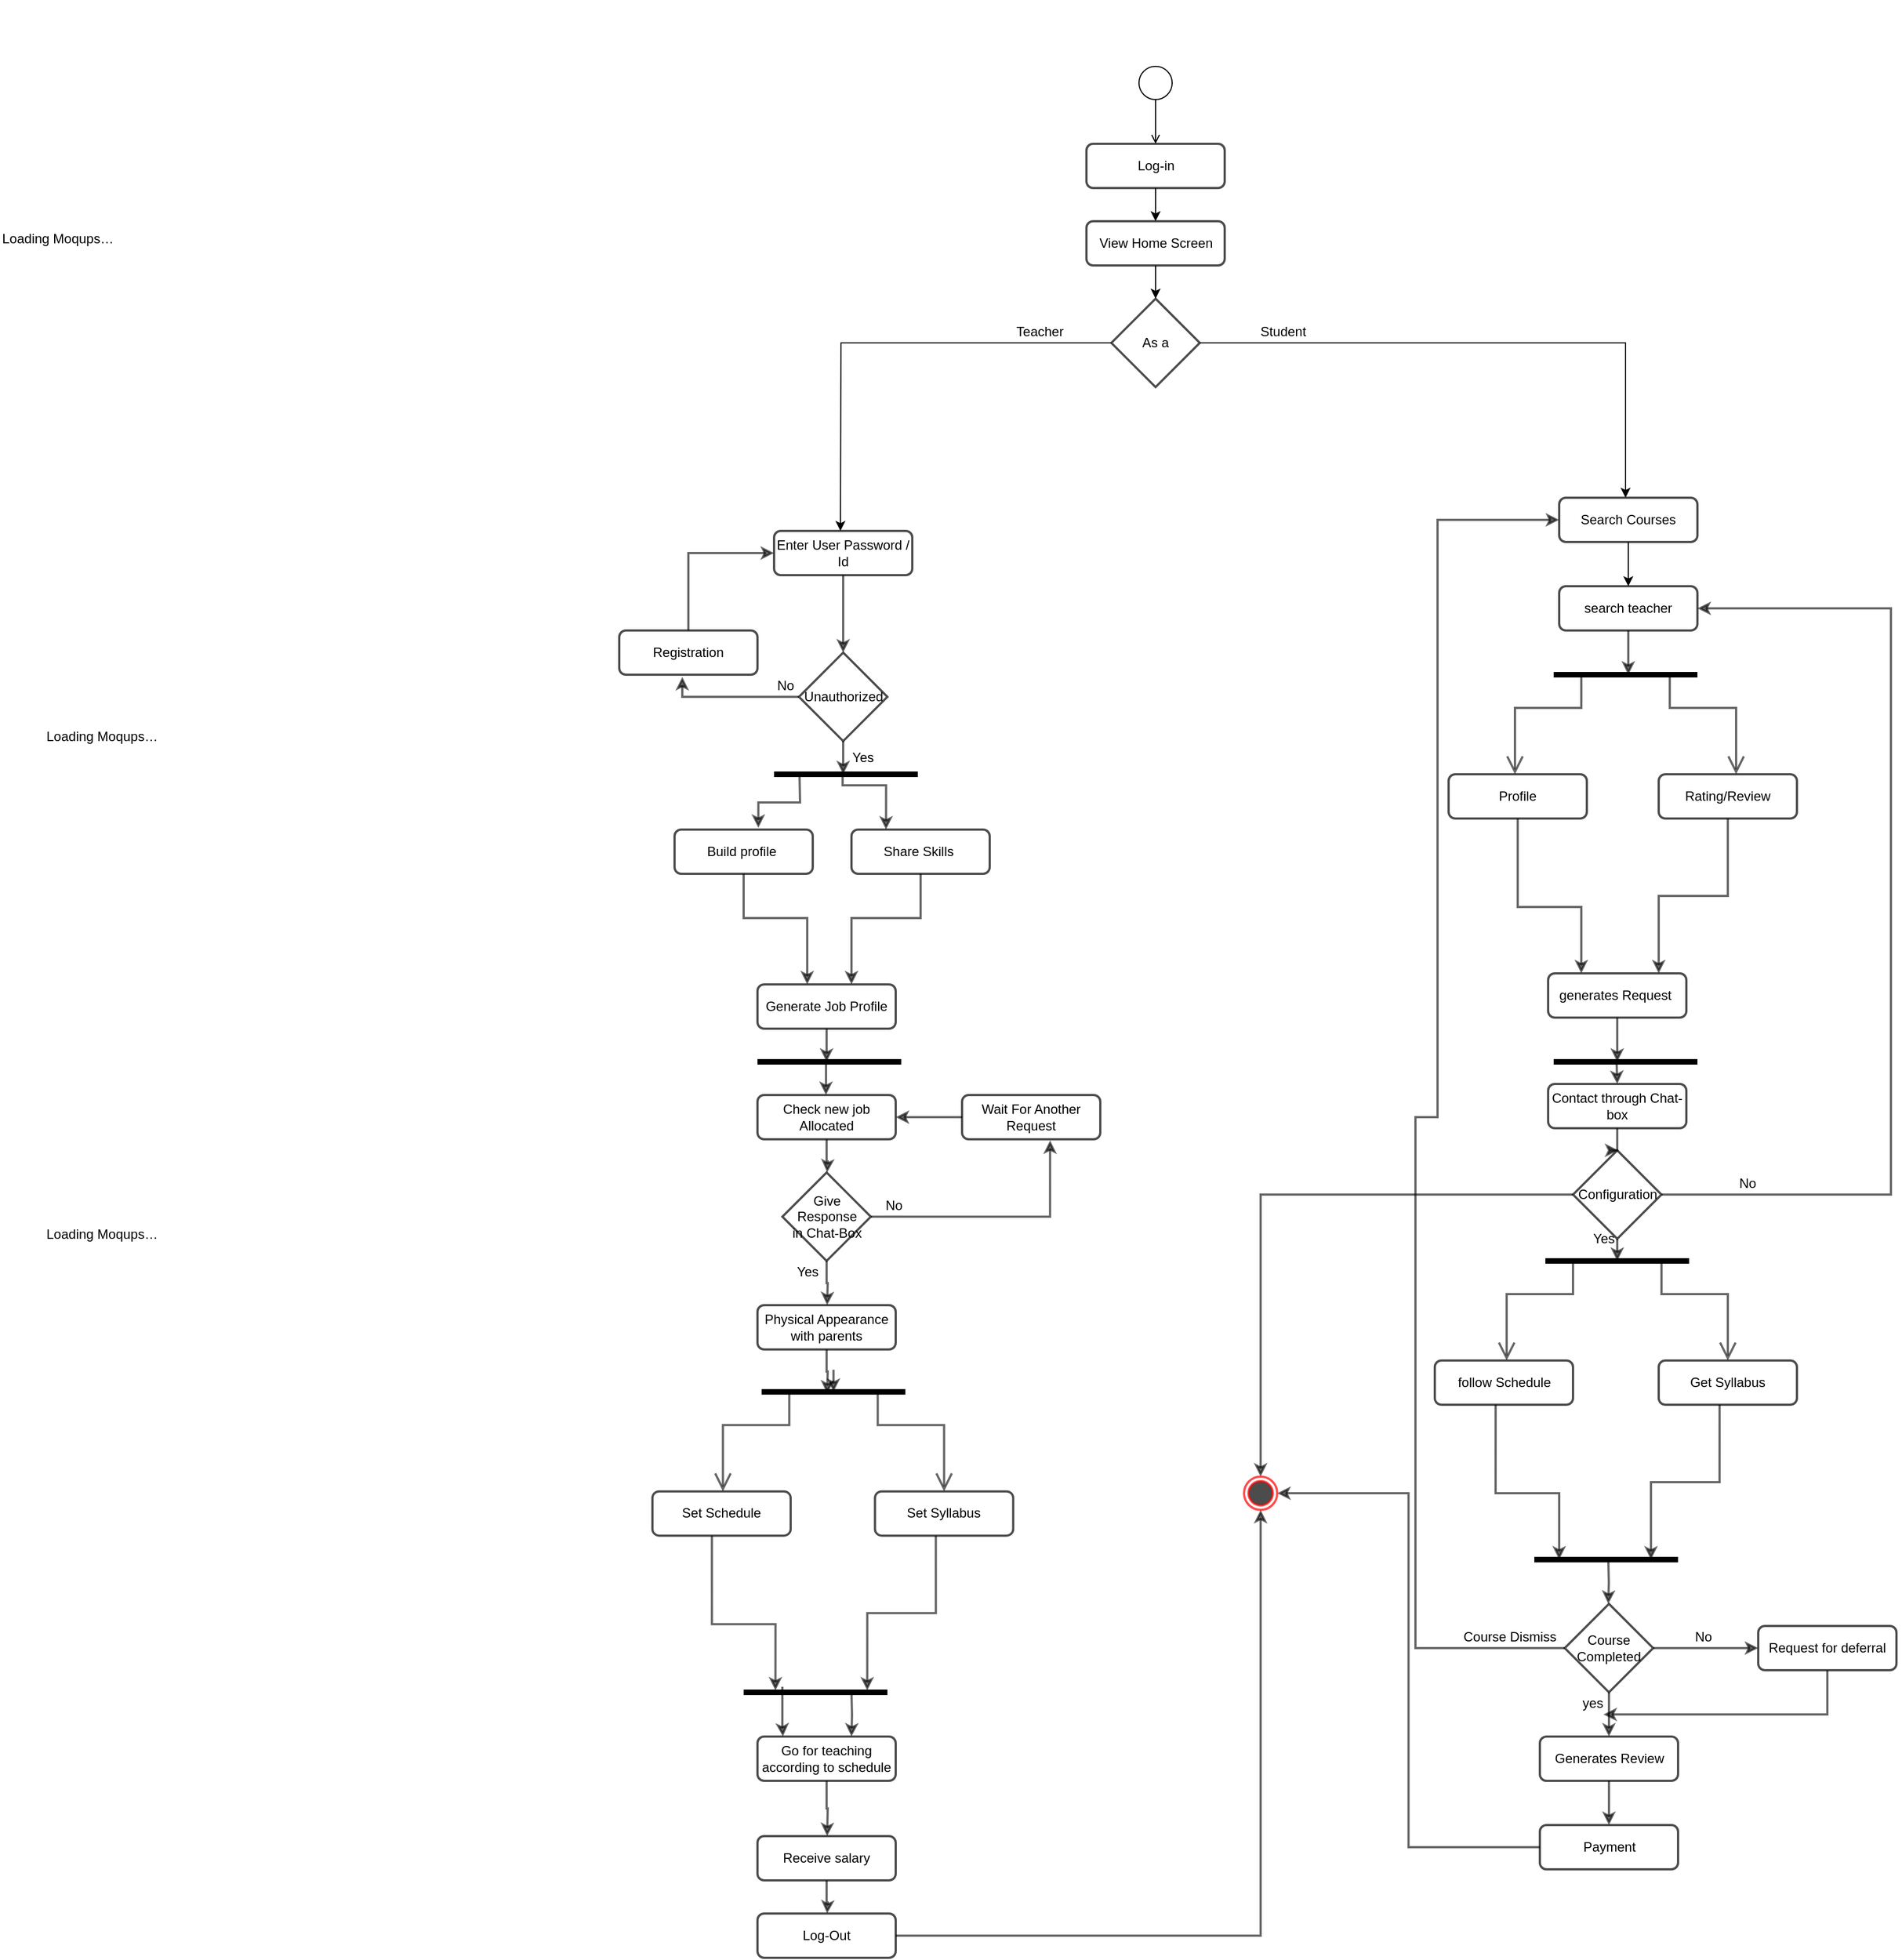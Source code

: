 <mxfile version="20.5.3" type="github"><diagram id="VfssIWfV08A8fA1b8s00" name="Page-1"><mxGraphModel dx="2170" dy="1125" grid="1" gridSize="10" guides="1" tooltips="1" connect="1" arrows="1" fold="1" page="1" pageScale="1" pageWidth="850" pageHeight="1100" math="0" shadow="0"><root><mxCell id="0"/><mxCell id="1" parent="0"/><mxCell id="7d-T1gX2UkzyjlcfIVZu-2" value="&lt;!doctype html&gt;&lt;html lang=&quot;en&quot;&gt;&lt;head&gt;&lt;meta charset=&quot;utf-8&quot;/&gt;&lt;title&gt;Sign Up &amp; Log In - Moqups App&lt;/title&gt;&lt;meta name=&quot;description&quot; content=&quot;Made with Moqups&quot;&gt;&lt;meta name=&quot;twitter:card&quot; content=&quot;summary_large_image&quot;&gt;&lt;meta name=&quot;twitter:site&quot; content=&quot;@moqups&quot;&gt;&lt;meta name=&quot;twitter:image&quot; content=&quot;https://thumbs.moqups.com/AknK2c3YJN4M9w5S4CxL4oGqvVMWvEcB/firstPage-w800px-trim.png&quot;&gt;&lt;meta property=&quot;og:image&quot; content=&quot;https://thumbs.moqups.com/AknK2c3YJN4M9w5S4CxL4oGqvVMWvEcB/firstPage-w800px-trim.png&quot; /&gt;&lt;link rel=&quot;alternate&quot; type=&quot;application/json+oembed&quot; href=&quot;https://api.moqups.com/api/v1/oembed?type=photo&amp;url=https://app.moqups.com/AknK2c3YJN4M9w5S4CxL4oGqvVMWvEcB/view/page/a0269d482&quot;/&gt;&lt;meta name=&quot;robots&quot; content=&quot;noindex&quot;&gt;&lt;link rel=&quot;icon&quot; type=&quot;image/png&quot; sizes=&quot;256x256&quot; href=&quot;/favicon.png&quot;&gt;&lt;link rel=&quot;shortcut icon&quot; type=&quot;image/x-icon&quot; href=&quot;/favicon.ico&quot;&gt;&lt;link rel=&quot;apple-touch-icon-precomposed&quot; href=&quot;/favicon.png&quot;&gt;&lt;meta name=&quot;viewport&quot; content=&quot;width=device-width,initial-scale=1,maximum-scale=1,user-scalable=no&quot;&gt;&lt;meta name=&quot;slack-app-id&quot; content=&quot;A4Y4RV4TD&quot;&gt;&lt;meta name=&quot;google-site-verification&quot; content=&quot;1xUxK58xLEXMW_t_YX8PYx6SiEQPEUHY8bkKPx7ypiw&quot;&gt;&lt;link href=&quot;https://appstatic.moqups.com/css/vendor.8a99930276fc32c0527d.css&quot; rel=&quot;stylesheet&quot;&gt;&lt;link href=&quot;https://appstatic.moqups.com/css/viewer.e9799aa814e7ecdd099a.css&quot; rel=&quot;stylesheet&quot;&gt;&lt;/head&gt;&lt;body class=&quot;unselectable&quot;&gt;&lt;div id=&quot;svg-injector&quot;&gt;&lt;/div&gt;&lt;!-- Iframe used to simulate a real submit. --&gt;&lt;iframe src=&quot;javascript:false;&quot; name=&quot;iframe-submit&quot; style=&quot;display: none&quot;&gt;&lt;/iframe&gt;&lt;!-- page sorting placeholders --&gt;&lt;div id=&quot;sortable-ghost&quot;&gt;&lt;/div&gt;&lt;!-- /page sorting placeholders --&gt;&lt;!-- used by all Ractive based modals --&gt;&lt;div id=&quot;modal-wrapper&quot; class=&quot;selectable&quot;&gt;&lt;/div&gt;&lt;!-- used by all React based modals --&gt;&lt;div id=&quot;modal&quot;&gt;&lt;/div&gt;&lt;!-- preloader --&gt;&lt;div id=&quot;mq-loader&quot; class=&quot;mq-loader&quot;&gt;&lt;div class=&quot;m-loader-container&quot;&gt;&lt;svg class=&quot;m-loader&quot; viewBox=&quot;0 0 65.3 40.7&quot;&gt;&lt;defs&gt;&lt;circle id=&quot;preloader-circle&quot; stroke=&quot;#006be5&quot; stroke-miterlimit=&quot;1&quot; cx=&quot;0&quot; cy=&quot;0&quot; r=&quot;6&quot;&gt;&lt;animate attributeName=&quot;cx&quot; attributeType=&quot;XML&quot; values=&quot;-76; -24;2;14;10; 16;30;36;30; 40;52;56;48;66; 86;86;86;86; 76;76;76;76; 76;76;76;76; 76;76;76;76;&quot; begin=&quot;0s&quot; dur=&quot;3s&quot; fill=&quot;freeze&quot; repeatCount=&quot;indefinite&quot;/&gt;&lt;animate attributeName=&quot;cy&quot; attributeType=&quot;XML&quot; values=&quot;36; 24;4;8;36; 10;4;8;36; 8;4;8;36;32; 32;32;32;32; 32;32;32;32; 32;32;32;32; 32;32;32;32;&quot; begin=&quot;0s&quot; dur=&quot;3s&quot; fill=&quot;freeze&quot; repeatCount=&quot;indefinite&quot;/&gt;&lt;animate attributeName=&quot;r&quot; attributeType=&quot;XML&quot; values=&quot;6; 6;6;6;6; 4;4;4;6; 4;6;6;6;6; 6;6;6;6; 6;6;6;6; 6;6;6;6; 6;6;6;6;&quot; begin=&quot;0s&quot; dur=&quot;3s&quot; fill=&quot;freeze&quot; repeatCount=&quot;indefinite&quot;/&gt;&lt;animate attributeName=&quot;opacity&quot; attributeType=&quot;XML&quot; values=&quot;0; 0;1;1;1;  1;1;1;1; 1;1;1;1;1 1;1;1;0; 0;0;0;0; 0;0;0;0; 0;0;0;0;&quot; begin=&quot;0s&quot; dur=&quot;3s&quot; fill=&quot;freeze&quot; repeatCount=&quot;indefinite&quot;/&gt;&lt;/circle&gt;&lt;rect id=&quot;preloader-rect&quot; x=&quot;0&quot; y=&quot;0&quot; width=&quot;96&quot; height=&quot;96&quot; transform=&quot;skewX(-11.2) translate(-91,-45)&quot; opacity=&quot;1.0&quot;&gt;&lt;animate attributeName=&quot;x&quot; attributeType=&quot;XML&quot; values=&quot;-36; -24;8;16.6;16.6; 16.6;20;32.3;35.3; 40;42;52;56;76; 76;76;76;76; 76;76;76;76; 76;76;76;76; 76;76;76;76;&quot; begin=&quot;0s&quot; dur=&quot;3s&quot; fill=&quot;freeze&quot; repeatCount=&quot;indefinite&quot;/&gt;&lt;animate attributeName=&quot;y&quot; attributeType=&quot;XML&quot; values=&quot;-96; -96;-50;-30;0; 0;0;0;0; 0;0;0;0;0; 0;0;0;0; 0;0;0;0; 0;0;0;0; 0;0;0;0;&quot; begin=&quot;0s&quot; dur=&quot;3s&quot; fill=&quot;freeze&quot; repeatCount=&quot;indefinite&quot;/&gt;&lt;animate attributeName=&quot;opacity&quot; attributeType=&quot;XML&quot; values=&quot;0; 0;0.4;0.4;0.4; 0.4;0.4;0.4;0.4; 0.4;0.4;0.4;0.4;0.6; 0.8;1;1;1; 1;1;1;1;  1;1;1;1; 1;0.6;0;0;&quot; begin=&quot;0s&quot; dur=&quot;3s&quot; fill=&quot;freeze&quot; repeatCount=&quot;indefinite&quot;/&gt;&lt;/rect&gt;&lt;/defs&gt;&lt;clipPath id=&quot;preloader-clip&quot;&gt;&lt;path d=&quot;M65.4,28.4l-1.6,7.8c-0.4,1.6-2.9,2.7-4.2,3.2c-3.8,1.5-8.6,2.1-11.8-0.6c-2.2-2.2-2.9-3.2-2.2-8.1&#10;            &#9;c0.6-4.3,1.8-9.4,2.8-14c0.9-4.1,1.7-6.7,0.5-7.9c-1.1-1.1-4.2-0.3-6.1,1.1c-2.3,1.7-3.9,4.2-4.5,7l-4.6,21.9c-0.1,0.6-0.6,1-1.2,1&#10;            &#9;h-7.8c-0.4,0-0.6-0.3-0.6-0.7l5.3-24.8c0.3-2,1.1-4.5,0-5.5c-1.2-1-4.1-0.3-6,1.1c-2.4,1.8-4.1,4.4-4.7,7.3l-4.6,21.8&#10;            &#9;c-0.1,0.5-0.5,0.8-1,0.8H4.6c-0.4,0-0.7-0.4-0.6-0.8c0.7-4.1,5.6-24,5.7-28.5C9.2,4.5,2,9.3,0,12.1l1.8-8.4c0.3-0.8,2.1-2,2.6-2.2&#10;            &#9;c5.2-2.6,13.9-2,15.5,4.2c3.8-3.7,7.9-5.6,12.2-5.6c3.9,0,6.8,1.7,7.1,5.8C43.9,1,51.6-2.2,57.3,1.9c3.4,2.7,2.2,9.2,1.3,13.2h0&#10;            &#9;l-2.5,11.6c-0.3,2.1-1,3.8,0.1,5.1c1.8,1,4.2,0.3,6.1-1.1c0.9-0.7,1.8-1.5,2.6-2.5C65.1,28,65.4,28.2,65.4,28.4z&quot;/&gt;&lt;/clipPath&gt;&lt;g fill=&quot;#006be5&quot;&gt;&lt;use clip-path=&quot;url(#preloader-clip)&quot; href=&quot;#preloader-rect&quot;/&gt;&lt;use clip-path=&quot;url(#preloader-clip)&quot; href=&quot;#preloader-circle&quot;/&gt;&lt;/g&gt;&lt;/svg&gt;&lt;p class=&quot;m-loader-text&quot;&gt;Loading Moqups…&lt;/p&gt;&lt;/div&gt;&lt;/div&gt;&lt;div id=&quot;context-menu&quot;&gt;&lt;/div&gt;&lt;div id=&quot;fullscreen-navigation&quot;&gt;&lt;/div&gt;&lt;div id=&quot;toolbar-wrapper&quot;&gt;&lt;/div&gt;&lt;div id=&quot;stage-wrapper&quot;&gt;&lt;div id=&quot;sidebar&quot; class=&quot;clearfix&quot;&gt;&lt;/div&gt;&lt;div id=&quot;main-stage&quot; style=&quot;right: 0&quot;&gt;&lt;div id=&quot;canvas-stage&quot; class=&quot;canvas-stage hide-hotspots&quot; tabindex=&quot;-1&quot;&gt;&lt;div id=&quot;rich-toolbar-container&quot;&gt;&lt;/div&gt;&lt;div id=&quot;comments-stage&quot; class=&quot;comments-layer&quot;&gt;&lt;/div&gt;&lt;div id=&quot;stage-state&quot;&gt;&lt;/div&gt;&lt;svg class=&quot;canvas-svg&quot; xmlns=&quot;http://www.w3.org/2000/svg&quot; xmlns:xlink=&quot;http://www.w3.org/1999/xlink&quot;&gt;&lt;/svg&gt;&lt;/div&gt;&lt;/div&gt;&lt;/div&gt;&lt;script src=&quot;https://appstatic.moqups.com/js/vendor.1e95f2b62142d0e77926.js&quot; crossorigin=&quot;anonymous&quot;&gt;&lt;/script&gt;&lt;script src=&quot;https://appstatic.moqups.com/js/viewer.a50c1f104afe102e2d87.js&quot; crossorigin=&quot;anonymous&quot;&gt;&lt;/script&gt;&lt;/body&gt;&lt;/html&gt;" style="text;whiteSpace=wrap;html=1;" parent="1" vertex="1"><mxGeometry x="40" y="40" width="330" height="410" as="geometry"/></mxCell><mxCell id="7d-T1gX2UkzyjlcfIVZu-3" value="&lt;!doctype html&gt;&lt;html lang=&quot;en&quot;&gt;&lt;head&gt;&lt;meta charset=&quot;utf-8&quot;/&gt;&lt;title&gt;Sign Up &amp; Log In - Moqups App&lt;/title&gt;&lt;meta name=&quot;description&quot; content=&quot;Made with Moqups&quot;&gt;&lt;meta name=&quot;twitter:card&quot; content=&quot;summary_large_image&quot;&gt;&lt;meta name=&quot;twitter:site&quot; content=&quot;@moqups&quot;&gt;&lt;meta name=&quot;twitter:image&quot; content=&quot;https://thumbs.moqups.com/AknK2c3YJN4M9w5S4CxL4oGqvVMWvEcB/firstPage-w800px-trim.png&quot;&gt;&lt;meta property=&quot;og:image&quot; content=&quot;https://thumbs.moqups.com/AknK2c3YJN4M9w5S4CxL4oGqvVMWvEcB/firstPage-w800px-trim.png&quot; /&gt;&lt;link rel=&quot;alternate&quot; type=&quot;application/json+oembed&quot; href=&quot;https://api.moqups.com/api/v1/oembed?type=photo&amp;url=https://app.moqups.com/AknK2c3YJN4M9w5S4CxL4oGqvVMWvEcB/view/page/a1d3a5cab&quot;/&gt;&lt;meta name=&quot;robots&quot; content=&quot;noindex&quot;&gt;&lt;link rel=&quot;icon&quot; type=&quot;image/png&quot; sizes=&quot;256x256&quot; href=&quot;/favicon.png&quot;&gt;&lt;link rel=&quot;shortcut icon&quot; type=&quot;image/x-icon&quot; href=&quot;/favicon.ico&quot;&gt;&lt;link rel=&quot;apple-touch-icon-precomposed&quot; href=&quot;/favicon.png&quot;&gt;&lt;meta name=&quot;viewport&quot; content=&quot;width=device-width,initial-scale=1,maximum-scale=1,user-scalable=no&quot;&gt;&lt;meta name=&quot;slack-app-id&quot; content=&quot;A4Y4RV4TD&quot;&gt;&lt;meta name=&quot;google-site-verification&quot; content=&quot;1xUxK58xLEXMW_t_YX8PYx6SiEQPEUHY8bkKPx7ypiw&quot;&gt;&lt;link href=&quot;https://appstatic.moqups.com/css/vendor.8a99930276fc32c0527d.css&quot; rel=&quot;stylesheet&quot;&gt;&lt;link href=&quot;https://appstatic.moqups.com/css/viewer.e9799aa814e7ecdd099a.css&quot; rel=&quot;stylesheet&quot;&gt;&lt;/head&gt;&lt;body class=&quot;unselectable&quot;&gt;&lt;div id=&quot;svg-injector&quot;&gt;&lt;/div&gt;&lt;!-- Iframe used to simulate a real submit. --&gt;&lt;iframe src=&quot;javascript:false;&quot; name=&quot;iframe-submit&quot; style=&quot;display: none&quot;&gt;&lt;/iframe&gt;&lt;!-- page sorting placeholders --&gt;&lt;div id=&quot;sortable-ghost&quot;&gt;&lt;/div&gt;&lt;!-- /page sorting placeholders --&gt;&lt;!-- used by all Ractive based modals --&gt;&lt;div id=&quot;modal-wrapper&quot; class=&quot;selectable&quot;&gt;&lt;/div&gt;&lt;!-- used by all React based modals --&gt;&lt;div id=&quot;modal&quot;&gt;&lt;/div&gt;&lt;!-- preloader --&gt;&lt;div id=&quot;mq-loader&quot; class=&quot;mq-loader&quot;&gt;&lt;div class=&quot;m-loader-container&quot;&gt;&lt;svg class=&quot;m-loader&quot; viewBox=&quot;0 0 65.3 40.7&quot;&gt;&lt;defs&gt;&lt;circle id=&quot;preloader-circle&quot; stroke=&quot;#006be5&quot; stroke-miterlimit=&quot;1&quot; cx=&quot;0&quot; cy=&quot;0&quot; r=&quot;6&quot;&gt;&lt;animate attributeName=&quot;cx&quot; attributeType=&quot;XML&quot; values=&quot;-76; -24;2;14;10; 16;30;36;30; 40;52;56;48;66; 86;86;86;86; 76;76;76;76; 76;76;76;76; 76;76;76;76;&quot; begin=&quot;0s&quot; dur=&quot;3s&quot; fill=&quot;freeze&quot; repeatCount=&quot;indefinite&quot;/&gt;&lt;animate attributeName=&quot;cy&quot; attributeType=&quot;XML&quot; values=&quot;36; 24;4;8;36; 10;4;8;36; 8;4;8;36;32; 32;32;32;32; 32;32;32;32; 32;32;32;32; 32;32;32;32;&quot; begin=&quot;0s&quot; dur=&quot;3s&quot; fill=&quot;freeze&quot; repeatCount=&quot;indefinite&quot;/&gt;&lt;animate attributeName=&quot;r&quot; attributeType=&quot;XML&quot; values=&quot;6; 6;6;6;6; 4;4;4;6; 4;6;6;6;6; 6;6;6;6; 6;6;6;6; 6;6;6;6; 6;6;6;6;&quot; begin=&quot;0s&quot; dur=&quot;3s&quot; fill=&quot;freeze&quot; repeatCount=&quot;indefinite&quot;/&gt;&lt;animate attributeName=&quot;opacity&quot; attributeType=&quot;XML&quot; values=&quot;0; 0;1;1;1;  1;1;1;1; 1;1;1;1;1 1;1;1;0; 0;0;0;0; 0;0;0;0; 0;0;0;0;&quot; begin=&quot;0s&quot; dur=&quot;3s&quot; fill=&quot;freeze&quot; repeatCount=&quot;indefinite&quot;/&gt;&lt;/circle&gt;&lt;rect id=&quot;preloader-rect&quot; x=&quot;0&quot; y=&quot;0&quot; width=&quot;96&quot; height=&quot;96&quot; transform=&quot;skewX(-11.2) translate(-91,-45)&quot; opacity=&quot;1.0&quot;&gt;&lt;animate attributeName=&quot;x&quot; attributeType=&quot;XML&quot; values=&quot;-36; -24;8;16.6;16.6; 16.6;20;32.3;35.3; 40;42;52;56;76; 76;76;76;76; 76;76;76;76; 76;76;76;76; 76;76;76;76;&quot; begin=&quot;0s&quot; dur=&quot;3s&quot; fill=&quot;freeze&quot; repeatCount=&quot;indefinite&quot;/&gt;&lt;animate attributeName=&quot;y&quot; attributeType=&quot;XML&quot; values=&quot;-96; -96;-50;-30;0; 0;0;0;0; 0;0;0;0;0; 0;0;0;0; 0;0;0;0; 0;0;0;0; 0;0;0;0;&quot; begin=&quot;0s&quot; dur=&quot;3s&quot; fill=&quot;freeze&quot; repeatCount=&quot;indefinite&quot;/&gt;&lt;animate attributeName=&quot;opacity&quot; attributeType=&quot;XML&quot; values=&quot;0; 0;0.4;0.4;0.4; 0.4;0.4;0.4;0.4; 0.4;0.4;0.4;0.4;0.6; 0.8;1;1;1; 1;1;1;1;  1;1;1;1; 1;0.6;0;0;&quot; begin=&quot;0s&quot; dur=&quot;3s&quot; fill=&quot;freeze&quot; repeatCount=&quot;indefinite&quot;/&gt;&lt;/rect&gt;&lt;/defs&gt;&lt;clipPath id=&quot;preloader-clip&quot;&gt;&lt;path d=&quot;M65.4,28.4l-1.6,7.8c-0.4,1.6-2.9,2.7-4.2,3.2c-3.8,1.5-8.6,2.1-11.8-0.6c-2.2-2.2-2.9-3.2-2.2-8.1&#10;            &#9;c0.6-4.3,1.8-9.4,2.8-14c0.9-4.1,1.7-6.7,0.5-7.9c-1.1-1.1-4.2-0.3-6.1,1.1c-2.3,1.7-3.9,4.2-4.5,7l-4.6,21.9c-0.1,0.6-0.6,1-1.2,1&#10;            &#9;h-7.8c-0.4,0-0.6-0.3-0.6-0.7l5.3-24.8c0.3-2,1.1-4.5,0-5.5c-1.2-1-4.1-0.3-6,1.1c-2.4,1.8-4.1,4.4-4.7,7.3l-4.6,21.8&#10;            &#9;c-0.1,0.5-0.5,0.8-1,0.8H4.6c-0.4,0-0.7-0.4-0.6-0.8c0.7-4.1,5.6-24,5.7-28.5C9.2,4.5,2,9.3,0,12.1l1.8-8.4c0.3-0.8,2.1-2,2.6-2.2&#10;            &#9;c5.2-2.6,13.9-2,15.5,4.2c3.8-3.7,7.9-5.6,12.2-5.6c3.9,0,6.8,1.7,7.1,5.8C43.9,1,51.6-2.2,57.3,1.9c3.4,2.7,2.2,9.2,1.3,13.2h0&#10;            &#9;l-2.5,11.6c-0.3,2.1-1,3.8,0.1,5.1c1.8,1,4.2,0.3,6.1-1.1c0.9-0.7,1.8-1.5,2.6-2.5C65.1,28,65.4,28.2,65.4,28.4z&quot;/&gt;&lt;/clipPath&gt;&lt;g fill=&quot;#006be5&quot;&gt;&lt;use clip-path=&quot;url(#preloader-clip)&quot; href=&quot;#preloader-rect&quot;/&gt;&lt;use clip-path=&quot;url(#preloader-clip)&quot; href=&quot;#preloader-circle&quot;/&gt;&lt;/g&gt;&lt;/svg&gt;&lt;p class=&quot;m-loader-text&quot;&gt;Loading Moqups…&lt;/p&gt;&lt;/div&gt;&lt;/div&gt;&lt;div id=&quot;context-menu&quot;&gt;&lt;/div&gt;&lt;div id=&quot;fullscreen-navigation&quot;&gt;&lt;/div&gt;&lt;div id=&quot;toolbar-wrapper&quot;&gt;&lt;/div&gt;&lt;div id=&quot;stage-wrapper&quot;&gt;&lt;div id=&quot;sidebar&quot; class=&quot;clearfix&quot;&gt;&lt;/div&gt;&lt;div id=&quot;main-stage&quot; style=&quot;right: 0&quot;&gt;&lt;div id=&quot;canvas-stage&quot; class=&quot;canvas-stage hide-hotspots&quot; tabindex=&quot;-1&quot;&gt;&lt;div id=&quot;rich-toolbar-container&quot;&gt;&lt;/div&gt;&lt;div id=&quot;comments-stage&quot; class=&quot;comments-layer&quot;&gt;&lt;/div&gt;&lt;div id=&quot;stage-state&quot;&gt;&lt;/div&gt;&lt;svg class=&quot;canvas-svg&quot; xmlns=&quot;http://www.w3.org/2000/svg&quot; xmlns:xlink=&quot;http://www.w3.org/1999/xlink&quot;&gt;&lt;/svg&gt;&lt;/div&gt;&lt;/div&gt;&lt;/div&gt;&lt;script src=&quot;https://appstatic.moqups.com/js/vendor.1e95f2b62142d0e77926.js&quot; crossorigin=&quot;anonymous&quot;&gt;&lt;/script&gt;&lt;script src=&quot;https://appstatic.moqups.com/js/viewer.a50c1f104afe102e2d87.js&quot; crossorigin=&quot;anonymous&quot;&gt;&lt;/script&gt;&lt;/body&gt;&lt;/html&gt;" style="text;whiteSpace=wrap;html=1;" parent="1" vertex="1"><mxGeometry x="80" y="490" width="330" height="410" as="geometry"/></mxCell><mxCell id="zPjlMQrbGfUeTH53Lg2u-1" value="&lt;!doctype html&gt;&lt;html lang=&quot;en&quot;&gt;&lt;head&gt;&lt;meta charset=&quot;utf-8&quot;/&gt;&lt;title&gt;Sign Up &amp; Log In - Moqups App&lt;/title&gt;&lt;meta name=&quot;description&quot; content=&quot;Made with Moqups&quot;&gt;&lt;meta name=&quot;twitter:card&quot; content=&quot;summary_large_image&quot;&gt;&lt;meta name=&quot;twitter:site&quot; content=&quot;@moqups&quot;&gt;&lt;meta name=&quot;twitter:image&quot; content=&quot;https://thumbs.moqups.com/AknK2c3YJN4M9w5S4CxL4oGqvVMWvEcB/firstPage-w800px-trim.png&quot;&gt;&lt;meta property=&quot;og:image&quot; content=&quot;https://thumbs.moqups.com/AknK2c3YJN4M9w5S4CxL4oGqvVMWvEcB/firstPage-w800px-trim.png&quot; /&gt;&lt;link rel=&quot;alternate&quot; type=&quot;application/json+oembed&quot; href=&quot;https://api.moqups.com/api/v1/oembed?type=photo&amp;url=https://app.moqups.com/AknK2c3YJN4M9w5S4CxL4oGqvVMWvEcB/view/page/a0269d482&quot;/&gt;&lt;meta name=&quot;robots&quot; content=&quot;noindex&quot;&gt;&lt;link rel=&quot;icon&quot; type=&quot;image/png&quot; sizes=&quot;256x256&quot; href=&quot;/favicon.png&quot;&gt;&lt;link rel=&quot;shortcut icon&quot; type=&quot;image/x-icon&quot; href=&quot;/favicon.ico&quot;&gt;&lt;link rel=&quot;apple-touch-icon-precomposed&quot; href=&quot;/favicon.png&quot;&gt;&lt;meta name=&quot;viewport&quot; content=&quot;width=device-width,initial-scale=1,maximum-scale=1,user-scalable=no&quot;&gt;&lt;meta name=&quot;slack-app-id&quot; content=&quot;A4Y4RV4TD&quot;&gt;&lt;meta name=&quot;google-site-verification&quot; content=&quot;1xUxK58xLEXMW_t_YX8PYx6SiEQPEUHY8bkKPx7ypiw&quot;&gt;&lt;link href=&quot;https://appstatic.moqups.com/css/vendor.8a99930276fc32c0527d.css&quot; rel=&quot;stylesheet&quot;&gt;&lt;link href=&quot;https://appstatic.moqups.com/css/viewer.e9799aa814e7ecdd099a.css&quot; rel=&quot;stylesheet&quot;&gt;&lt;/head&gt;&lt;body class=&quot;unselectable&quot;&gt;&lt;div id=&quot;svg-injector&quot;&gt;&lt;/div&gt;&lt;!-- Iframe used to simulate a real submit. --&gt;&lt;iframe src=&quot;javascript:false;&quot; name=&quot;iframe-submit&quot; style=&quot;display: none&quot;&gt;&lt;/iframe&gt;&lt;!-- page sorting placeholders --&gt;&lt;div id=&quot;sortable-ghost&quot;&gt;&lt;/div&gt;&lt;!-- /page sorting placeholders --&gt;&lt;!-- used by all Ractive based modals --&gt;&lt;div id=&quot;modal-wrapper&quot; class=&quot;selectable&quot;&gt;&lt;/div&gt;&lt;!-- used by all React based modals --&gt;&lt;div id=&quot;modal&quot;&gt;&lt;/div&gt;&lt;!-- preloader --&gt;&lt;div id=&quot;mq-loader&quot; class=&quot;mq-loader&quot;&gt;&lt;div class=&quot;m-loader-container&quot;&gt;&lt;svg class=&quot;m-loader&quot; viewBox=&quot;0 0 65.3 40.7&quot;&gt;&lt;defs&gt;&lt;circle id=&quot;preloader-circle&quot; stroke=&quot;#006be5&quot; stroke-miterlimit=&quot;1&quot; cx=&quot;0&quot; cy=&quot;0&quot; r=&quot;6&quot;&gt;&lt;animate attributeName=&quot;cx&quot; attributeType=&quot;XML&quot; values=&quot;-76; -24;2;14;10; 16;30;36;30; 40;52;56;48;66; 86;86;86;86; 76;76;76;76; 76;76;76;76; 76;76;76;76;&quot; begin=&quot;0s&quot; dur=&quot;3s&quot; fill=&quot;freeze&quot; repeatCount=&quot;indefinite&quot;/&gt;&lt;animate attributeName=&quot;cy&quot; attributeType=&quot;XML&quot; values=&quot;36; 24;4;8;36; 10;4;8;36; 8;4;8;36;32; 32;32;32;32; 32;32;32;32; 32;32;32;32; 32;32;32;32;&quot; begin=&quot;0s&quot; dur=&quot;3s&quot; fill=&quot;freeze&quot; repeatCount=&quot;indefinite&quot;/&gt;&lt;animate attributeName=&quot;r&quot; attributeType=&quot;XML&quot; values=&quot;6; 6;6;6;6; 4;4;4;6; 4;6;6;6;6; 6;6;6;6; 6;6;6;6; 6;6;6;6; 6;6;6;6;&quot; begin=&quot;0s&quot; dur=&quot;3s&quot; fill=&quot;freeze&quot; repeatCount=&quot;indefinite&quot;/&gt;&lt;animate attributeName=&quot;opacity&quot; attributeType=&quot;XML&quot; values=&quot;0; 0;1;1;1;  1;1;1;1; 1;1;1;1;1 1;1;1;0; 0;0;0;0; 0;0;0;0; 0;0;0;0;&quot; begin=&quot;0s&quot; dur=&quot;3s&quot; fill=&quot;freeze&quot; repeatCount=&quot;indefinite&quot;/&gt;&lt;/circle&gt;&lt;rect id=&quot;preloader-rect&quot; x=&quot;0&quot; y=&quot;0&quot; width=&quot;96&quot; height=&quot;96&quot; transform=&quot;skewX(-11.2) translate(-91,-45)&quot; opacity=&quot;1.0&quot;&gt;&lt;animate attributeName=&quot;x&quot; attributeType=&quot;XML&quot; values=&quot;-36; -24;8;16.6;16.6; 16.6;20;32.3;35.3; 40;42;52;56;76; 76;76;76;76; 76;76;76;76; 76;76;76;76; 76;76;76;76;&quot; begin=&quot;0s&quot; dur=&quot;3s&quot; fill=&quot;freeze&quot; repeatCount=&quot;indefinite&quot;/&gt;&lt;animate attributeName=&quot;y&quot; attributeType=&quot;XML&quot; values=&quot;-96; -96;-50;-30;0; 0;0;0;0; 0;0;0;0;0; 0;0;0;0; 0;0;0;0; 0;0;0;0; 0;0;0;0;&quot; begin=&quot;0s&quot; dur=&quot;3s&quot; fill=&quot;freeze&quot; repeatCount=&quot;indefinite&quot;/&gt;&lt;animate attributeName=&quot;opacity&quot; attributeType=&quot;XML&quot; values=&quot;0; 0;0.4;0.4;0.4; 0.4;0.4;0.4;0.4; 0.4;0.4;0.4;0.4;0.6; 0.8;1;1;1; 1;1;1;1;  1;1;1;1; 1;0.6;0;0;&quot; begin=&quot;0s&quot; dur=&quot;3s&quot; fill=&quot;freeze&quot; repeatCount=&quot;indefinite&quot;/&gt;&lt;/rect&gt;&lt;/defs&gt;&lt;clipPath id=&quot;preloader-clip&quot;&gt;&lt;path d=&quot;M65.4,28.4l-1.6,7.8c-0.4,1.6-2.9,2.7-4.2,3.2c-3.8,1.5-8.6,2.1-11.8-0.6c-2.2-2.2-2.9-3.2-2.2-8.1&#10;            &#9;c0.6-4.3,1.8-9.4,2.8-14c0.9-4.1,1.7-6.7,0.5-7.9c-1.1-1.1-4.2-0.3-6.1,1.1c-2.3,1.7-3.9,4.2-4.5,7l-4.6,21.9c-0.1,0.6-0.6,1-1.2,1&#10;            &#9;h-7.8c-0.4,0-0.6-0.3-0.6-0.7l5.3-24.8c0.3-2,1.1-4.5,0-5.5c-1.2-1-4.1-0.3-6,1.1c-2.4,1.8-4.1,4.4-4.7,7.3l-4.6,21.8&#10;            &#9;c-0.1,0.5-0.5,0.8-1,0.8H4.6c-0.4,0-0.7-0.4-0.6-0.8c0.7-4.1,5.6-24,5.7-28.5C9.2,4.5,2,9.3,0,12.1l1.8-8.4c0.3-0.8,2.1-2,2.6-2.2&#10;            &#9;c5.2-2.6,13.9-2,15.5,4.2c3.8-3.7,7.9-5.6,12.2-5.6c3.9,0,6.8,1.7,7.1,5.8C43.9,1,51.6-2.2,57.3,1.9c3.4,2.7,2.2,9.2,1.3,13.2h0&#10;            &#9;l-2.5,11.6c-0.3,2.1-1,3.8,0.1,5.1c1.8,1,4.2,0.3,6.1-1.1c0.9-0.7,1.8-1.5,2.6-2.5C65.1,28,65.4,28.2,65.4,28.4z&quot;/&gt;&lt;/clipPath&gt;&lt;g fill=&quot;#006be5&quot;&gt;&lt;use clip-path=&quot;url(#preloader-clip)&quot; href=&quot;#preloader-rect&quot;/&gt;&lt;use clip-path=&quot;url(#preloader-clip)&quot; href=&quot;#preloader-circle&quot;/&gt;&lt;/g&gt;&lt;/svg&gt;&lt;p class=&quot;m-loader-text&quot;&gt;Loading Moqups…&lt;/p&gt;&lt;/div&gt;&lt;/div&gt;&lt;div id=&quot;context-menu&quot;&gt;&lt;/div&gt;&lt;div id=&quot;fullscreen-navigation&quot;&gt;&lt;/div&gt;&lt;div id=&quot;toolbar-wrapper&quot;&gt;&lt;/div&gt;&lt;div id=&quot;stage-wrapper&quot;&gt;&lt;div id=&quot;sidebar&quot; class=&quot;clearfix&quot;&gt;&lt;/div&gt;&lt;div id=&quot;main-stage&quot; style=&quot;right: 0&quot;&gt;&lt;div id=&quot;canvas-stage&quot; class=&quot;canvas-stage hide-hotspots&quot; tabindex=&quot;-1&quot;&gt;&lt;div id=&quot;rich-toolbar-container&quot;&gt;&lt;/div&gt;&lt;div id=&quot;comments-stage&quot; class=&quot;comments-layer&quot;&gt;&lt;/div&gt;&lt;div id=&quot;stage-state&quot;&gt;&lt;/div&gt;&lt;svg class=&quot;canvas-svg&quot; xmlns=&quot;http://www.w3.org/2000/svg&quot; xmlns:xlink=&quot;http://www.w3.org/1999/xlink&quot;&gt;&lt;/svg&gt;&lt;/div&gt;&lt;/div&gt;&lt;/div&gt;&lt;script src=&quot;https://appstatic.moqups.com/js/vendor.1e95f2b62142d0e77926.js&quot; crossorigin=&quot;anonymous&quot;&gt;&lt;/script&gt;&lt;script src=&quot;https://appstatic.moqups.com/js/viewer.a50c1f104afe102e2d87.js&quot; crossorigin=&quot;anonymous&quot;&gt;&lt;/script&gt;&lt;/body&gt;&lt;/html&gt;" style="text;whiteSpace=wrap;html=1;" parent="1" vertex="1"><mxGeometry x="80" y="940" width="330" height="410" as="geometry"/></mxCell><mxCell id="MctDjGVDdbvPtt4VZcLt-1" value="" style="ellipse;html=1;" vertex="1" parent="1"><mxGeometry x="1070" y="100" width="30" height="30" as="geometry"/></mxCell><mxCell id="MctDjGVDdbvPtt4VZcLt-2" value="" style="endArrow=open;html=1;rounded=0;align=center;verticalAlign=top;endFill=0;labelBackgroundColor=none;endSize=6;" edge="1" parent="1" source="MctDjGVDdbvPtt4VZcLt-1"><mxGeometry relative="1" as="geometry"><mxPoint x="1085" y="170" as="targetPoint"/></mxGeometry></mxCell><mxCell id="MctDjGVDdbvPtt4VZcLt-3" style="edgeStyle=orthogonalEdgeStyle;rounded=0;orthogonalLoop=1;jettySize=auto;html=1;" edge="1" parent="1" source="MctDjGVDdbvPtt4VZcLt-4" target="MctDjGVDdbvPtt4VZcLt-6"><mxGeometry relative="1" as="geometry"/></mxCell><mxCell id="MctDjGVDdbvPtt4VZcLt-4" value="Log-in" style="rounded=1;whiteSpace=wrap;html=1;strokeWidth=2;fillColor=#FFFFFF;opacity=70;" vertex="1" parent="1"><mxGeometry x="1022.5" y="170" width="125" height="40" as="geometry"/></mxCell><mxCell id="MctDjGVDdbvPtt4VZcLt-5" style="edgeStyle=orthogonalEdgeStyle;rounded=0;orthogonalLoop=1;jettySize=auto;html=1;" edge="1" parent="1" source="MctDjGVDdbvPtt4VZcLt-6" target="MctDjGVDdbvPtt4VZcLt-9"><mxGeometry relative="1" as="geometry"/></mxCell><mxCell id="MctDjGVDdbvPtt4VZcLt-6" value="View Home Screen" style="rounded=1;whiteSpace=wrap;html=1;strokeWidth=2;fillColor=#FFFFFF;opacity=70;" vertex="1" parent="1"><mxGeometry x="1022.5" y="240" width="125" height="40" as="geometry"/></mxCell><mxCell id="MctDjGVDdbvPtt4VZcLt-7" style="edgeStyle=orthogonalEdgeStyle;rounded=0;orthogonalLoop=1;jettySize=auto;html=1;" edge="1" parent="1" source="MctDjGVDdbvPtt4VZcLt-9"><mxGeometry relative="1" as="geometry"><mxPoint x="1510" y="490" as="targetPoint"/><Array as="points"><mxPoint x="1350" y="350"/><mxPoint x="1350" y="350"/></Array></mxGeometry></mxCell><mxCell id="MctDjGVDdbvPtt4VZcLt-8" style="edgeStyle=orthogonalEdgeStyle;rounded=0;orthogonalLoop=1;jettySize=auto;html=1;" edge="1" parent="1" source="MctDjGVDdbvPtt4VZcLt-9"><mxGeometry relative="1" as="geometry"><mxPoint x="800" y="520" as="targetPoint"/></mxGeometry></mxCell><mxCell id="MctDjGVDdbvPtt4VZcLt-9" value="As a" style="rhombus;whiteSpace=wrap;html=1;strokeWidth=2;fillColor=#FFFFFF;opacity=70;" vertex="1" parent="1"><mxGeometry x="1045" y="310" width="80" height="80" as="geometry"/></mxCell><mxCell id="MctDjGVDdbvPtt4VZcLt-10" value="Student" style="text;html=1;align=center;verticalAlign=middle;resizable=0;points=[];autosize=1;strokeColor=none;fillColor=none;" vertex="1" parent="1"><mxGeometry x="1170" y="325" width="60" height="30" as="geometry"/></mxCell><mxCell id="MctDjGVDdbvPtt4VZcLt-11" style="edgeStyle=orthogonalEdgeStyle;rounded=0;orthogonalLoop=1;jettySize=auto;html=1;entryX=0.5;entryY=0;entryDx=0;entryDy=0;" edge="1" parent="1" source="MctDjGVDdbvPtt4VZcLt-12" target="MctDjGVDdbvPtt4VZcLt-14"><mxGeometry relative="1" as="geometry"/></mxCell><mxCell id="MctDjGVDdbvPtt4VZcLt-12" value="Search Courses" style="rounded=1;whiteSpace=wrap;html=1;strokeWidth=2;fillColor=#FFFFFF;opacity=70;" vertex="1" parent="1"><mxGeometry x="1450" y="490" width="125" height="40" as="geometry"/></mxCell><mxCell id="MctDjGVDdbvPtt4VZcLt-13" style="edgeStyle=orthogonalEdgeStyle;rounded=0;orthogonalLoop=1;jettySize=auto;html=1;strokeWidth=2;opacity=60;" edge="1" parent="1" source="MctDjGVDdbvPtt4VZcLt-14"><mxGeometry relative="1" as="geometry"><mxPoint x="1512.5" y="650" as="targetPoint"/></mxGeometry></mxCell><mxCell id="MctDjGVDdbvPtt4VZcLt-14" value="search teacher" style="rounded=1;whiteSpace=wrap;html=1;strokeWidth=2;fillColor=#FFFFFF;opacity=70;" vertex="1" parent="1"><mxGeometry x="1450" y="570" width="125" height="40" as="geometry"/></mxCell><mxCell id="MctDjGVDdbvPtt4VZcLt-15" style="edgeStyle=orthogonalEdgeStyle;rounded=0;orthogonalLoop=1;jettySize=auto;html=1;strokeWidth=2;opacity=60;" edge="1" parent="1" source="MctDjGVDdbvPtt4VZcLt-16"><mxGeometry relative="1" as="geometry"><mxPoint x="1470" y="920" as="targetPoint"/><Array as="points"><mxPoint x="1413" y="860"/><mxPoint x="1470" y="860"/></Array></mxGeometry></mxCell><mxCell id="MctDjGVDdbvPtt4VZcLt-16" value="Profile" style="rounded=1;whiteSpace=wrap;html=1;strokeWidth=2;fillColor=#FFFFFF;opacity=70;" vertex="1" parent="1"><mxGeometry x="1350" y="740" width="125" height="40" as="geometry"/></mxCell><mxCell id="MctDjGVDdbvPtt4VZcLt-17" value="" style="endArrow=none;html=1;rounded=0;strokeWidth=5;" edge="1" parent="1"><mxGeometry width="50" height="50" relative="1" as="geometry"><mxPoint x="1445" y="650" as="sourcePoint"/><mxPoint x="1575" y="650" as="targetPoint"/></mxGeometry></mxCell><mxCell id="MctDjGVDdbvPtt4VZcLt-18" value="" style="endArrow=open;endFill=1;endSize=12;html=1;rounded=0;strokeWidth=2;opacity=60;" edge="1" parent="1"><mxGeometry width="160" relative="1" as="geometry"><mxPoint x="1470" y="650" as="sourcePoint"/><mxPoint x="1410" y="740" as="targetPoint"/><Array as="points"><mxPoint x="1470" y="680"/><mxPoint x="1410" y="680"/></Array></mxGeometry></mxCell><mxCell id="MctDjGVDdbvPtt4VZcLt-19" style="edgeStyle=orthogonalEdgeStyle;rounded=0;orthogonalLoop=1;jettySize=auto;html=1;strokeWidth=2;opacity=60;" edge="1" parent="1" source="MctDjGVDdbvPtt4VZcLt-20"><mxGeometry relative="1" as="geometry"><mxPoint x="1540" y="920" as="targetPoint"/><Array as="points"><mxPoint x="1603" y="850"/><mxPoint x="1540" y="850"/></Array></mxGeometry></mxCell><mxCell id="MctDjGVDdbvPtt4VZcLt-20" value="Rating/Review" style="rounded=1;whiteSpace=wrap;html=1;strokeWidth=2;fillColor=#FFFFFF;opacity=70;" vertex="1" parent="1"><mxGeometry x="1540" y="740" width="125" height="40" as="geometry"/></mxCell><mxCell id="MctDjGVDdbvPtt4VZcLt-21" value="" style="endArrow=open;endFill=1;endSize=12;html=1;rounded=0;strokeWidth=2;opacity=60;" edge="1" parent="1"><mxGeometry width="160" relative="1" as="geometry"><mxPoint x="1550" y="650" as="sourcePoint"/><mxPoint x="1610" y="740" as="targetPoint"/><Array as="points"><mxPoint x="1550" y="680"/><mxPoint x="1610" y="680"/></Array></mxGeometry></mxCell><mxCell id="MctDjGVDdbvPtt4VZcLt-22" style="edgeStyle=orthogonalEdgeStyle;rounded=0;orthogonalLoop=1;jettySize=auto;html=1;strokeWidth=2;opacity=60;" edge="1" parent="1" source="MctDjGVDdbvPtt4VZcLt-23"><mxGeometry relative="1" as="geometry"><mxPoint x="1502.5" y="1000" as="targetPoint"/></mxGeometry></mxCell><mxCell id="MctDjGVDdbvPtt4VZcLt-23" value="&amp;nbsp;generates Request&amp;nbsp;&amp;nbsp;" style="rounded=1;whiteSpace=wrap;html=1;strokeWidth=2;fillColor=#FFFFFF;opacity=70;" vertex="1" parent="1"><mxGeometry x="1440" y="920" width="125" height="40" as="geometry"/></mxCell><mxCell id="MctDjGVDdbvPtt4VZcLt-24" style="edgeStyle=orthogonalEdgeStyle;rounded=0;orthogonalLoop=1;jettySize=auto;html=1;strokeWidth=2;opacity=60;" edge="1" parent="1" source="MctDjGVDdbvPtt4VZcLt-27" target="MctDjGVDdbvPtt4VZcLt-14"><mxGeometry relative="1" as="geometry"><mxPoint x="1580" y="590" as="targetPoint"/><Array as="points"><mxPoint x="1750" y="1120"/><mxPoint x="1750" y="590"/></Array></mxGeometry></mxCell><mxCell id="MctDjGVDdbvPtt4VZcLt-25" style="edgeStyle=orthogonalEdgeStyle;rounded=0;orthogonalLoop=1;jettySize=auto;html=1;strokeWidth=2;opacity=60;" edge="1" parent="1" source="MctDjGVDdbvPtt4VZcLt-27"><mxGeometry relative="1" as="geometry"><mxPoint x="1502.5" y="1180" as="targetPoint"/></mxGeometry></mxCell><mxCell id="MctDjGVDdbvPtt4VZcLt-26" style="edgeStyle=orthogonalEdgeStyle;rounded=0;orthogonalLoop=1;jettySize=auto;html=1;entryX=0.5;entryY=0;entryDx=0;entryDy=0;strokeWidth=2;opacity=60;" edge="1" parent="1" source="MctDjGVDdbvPtt4VZcLt-27" target="MctDjGVDdbvPtt4VZcLt-89"><mxGeometry relative="1" as="geometry"/></mxCell><mxCell id="MctDjGVDdbvPtt4VZcLt-27" value="Configuration" style="rhombus;whiteSpace=wrap;html=1;strokeWidth=2;fillColor=#FFFFFF;opacity=70;" vertex="1" parent="1"><mxGeometry x="1462.5" y="1080" width="80" height="80" as="geometry"/></mxCell><mxCell id="MctDjGVDdbvPtt4VZcLt-28" value="" style="endArrow=none;html=1;rounded=0;strokeWidth=5;" edge="1" parent="1"><mxGeometry width="50" height="50" relative="1" as="geometry"><mxPoint x="1445" y="1000" as="sourcePoint"/><mxPoint x="1575" y="1000" as="targetPoint"/></mxGeometry></mxCell><mxCell id="MctDjGVDdbvPtt4VZcLt-29" style="edgeStyle=orthogonalEdgeStyle;rounded=0;orthogonalLoop=1;jettySize=auto;html=1;strokeWidth=2;opacity=60;" edge="1" parent="1"><mxGeometry relative="1" as="geometry"><mxPoint x="1450" y="1450" as="targetPoint"/><mxPoint x="1392.529" y="1310" as="sourcePoint"/><Array as="points"><mxPoint x="1393" y="1390"/><mxPoint x="1450" y="1390"/></Array></mxGeometry></mxCell><mxCell id="MctDjGVDdbvPtt4VZcLt-30" value="" style="endArrow=none;html=1;rounded=0;strokeWidth=5;" edge="1" parent="1"><mxGeometry width="50" height="50" relative="1" as="geometry"><mxPoint x="1437.5" y="1180" as="sourcePoint"/><mxPoint x="1567.5" y="1180" as="targetPoint"/></mxGeometry></mxCell><mxCell id="MctDjGVDdbvPtt4VZcLt-31" value="" style="endArrow=open;endFill=1;endSize=12;html=1;rounded=0;strokeWidth=2;opacity=60;" edge="1" parent="1"><mxGeometry width="160" relative="1" as="geometry"><mxPoint x="1462.5" y="1180" as="sourcePoint"/><mxPoint x="1402.5" y="1270" as="targetPoint"/><Array as="points"><mxPoint x="1462.5" y="1210"/><mxPoint x="1402.5" y="1210"/></Array></mxGeometry></mxCell><mxCell id="MctDjGVDdbvPtt4VZcLt-32" style="edgeStyle=orthogonalEdgeStyle;rounded=0;orthogonalLoop=1;jettySize=auto;html=1;strokeWidth=2;opacity=60;" edge="1" parent="1"><mxGeometry relative="1" as="geometry"><mxPoint x="1533" y="1450" as="targetPoint"/><mxPoint x="1595.029" y="1310" as="sourcePoint"/><Array as="points"><mxPoint x="1595.5" y="1380"/><mxPoint x="1532.5" y="1380"/></Array></mxGeometry></mxCell><mxCell id="MctDjGVDdbvPtt4VZcLt-33" value="" style="endArrow=open;endFill=1;endSize=12;html=1;rounded=0;strokeWidth=2;opacity=60;" edge="1" parent="1"><mxGeometry width="160" relative="1" as="geometry"><mxPoint x="1542.5" y="1180" as="sourcePoint"/><mxPoint x="1602.5" y="1270" as="targetPoint"/><Array as="points"><mxPoint x="1542.5" y="1210"/><mxPoint x="1602.5" y="1210"/></Array></mxGeometry></mxCell><mxCell id="MctDjGVDdbvPtt4VZcLt-34" value="" style="endArrow=none;html=1;rounded=0;strokeWidth=5;" edge="1" parent="1"><mxGeometry width="50" height="50" relative="1" as="geometry"><mxPoint x="1427.5" y="1450" as="sourcePoint"/><mxPoint x="1557.5" y="1450" as="targetPoint"/></mxGeometry></mxCell><mxCell id="MctDjGVDdbvPtt4VZcLt-35" value="follow Schedule" style="rounded=1;whiteSpace=wrap;html=1;strokeWidth=2;fillColor=#FFFFFF;opacity=70;" vertex="1" parent="1"><mxGeometry x="1337.5" y="1270" width="125" height="40" as="geometry"/></mxCell><mxCell id="MctDjGVDdbvPtt4VZcLt-36" value="Get Syllabus" style="rounded=1;whiteSpace=wrap;html=1;strokeWidth=2;fillColor=#FFFFFF;opacity=70;" vertex="1" parent="1"><mxGeometry x="1540" y="1270" width="125" height="40" as="geometry"/></mxCell><mxCell id="MctDjGVDdbvPtt4VZcLt-37" style="edgeStyle=orthogonalEdgeStyle;rounded=0;orthogonalLoop=1;jettySize=auto;html=1;strokeWidth=2;opacity=60;" edge="1" parent="1"><mxGeometry relative="1" as="geometry"><mxPoint x="1494.41" y="1490" as="targetPoint"/><mxPoint x="1494.41" y="1450" as="sourcePoint"/></mxGeometry></mxCell><mxCell id="MctDjGVDdbvPtt4VZcLt-38" value="Teacher" style="text;html=1;align=center;verticalAlign=middle;resizable=0;points=[];autosize=1;strokeColor=none;fillColor=none;" vertex="1" parent="1"><mxGeometry x="945" y="325" width="70" height="30" as="geometry"/></mxCell><mxCell id="MctDjGVDdbvPtt4VZcLt-39" style="edgeStyle=orthogonalEdgeStyle;rounded=0;orthogonalLoop=1;jettySize=auto;html=1;strokeWidth=2;opacity=60;" edge="1" parent="1" source="MctDjGVDdbvPtt4VZcLt-40"><mxGeometry relative="1" as="geometry"><mxPoint x="1503" y="1080" as="targetPoint"/></mxGeometry></mxCell><mxCell id="MctDjGVDdbvPtt4VZcLt-40" value="Contact through Chat-box" style="rounded=1;whiteSpace=wrap;html=1;strokeWidth=2;fillColor=#FFFFFF;opacity=70;" vertex="1" parent="1"><mxGeometry x="1440" y="1020" width="125" height="40" as="geometry"/></mxCell><mxCell id="MctDjGVDdbvPtt4VZcLt-41" style="edgeStyle=orthogonalEdgeStyle;rounded=0;orthogonalLoop=1;jettySize=auto;html=1;strokeWidth=2;opacity=60;entryX=0.5;entryY=0;entryDx=0;entryDy=0;" edge="1" parent="1" target="MctDjGVDdbvPtt4VZcLt-40"><mxGeometry relative="1" as="geometry"><mxPoint x="1501.91" y="1040" as="targetPoint"/><mxPoint x="1501.91" y="1000" as="sourcePoint"/></mxGeometry></mxCell><mxCell id="MctDjGVDdbvPtt4VZcLt-42" value="No" style="text;html=1;align=center;verticalAlign=middle;resizable=0;points=[];autosize=1;strokeColor=none;fillColor=none;" vertex="1" parent="1"><mxGeometry x="1600" y="1095" width="40" height="30" as="geometry"/></mxCell><mxCell id="MctDjGVDdbvPtt4VZcLt-43" value="Yes" style="text;html=1;align=center;verticalAlign=middle;resizable=0;points=[];autosize=1;strokeColor=none;fillColor=none;" vertex="1" parent="1"><mxGeometry x="1470" y="1145" width="40" height="30" as="geometry"/></mxCell><mxCell id="MctDjGVDdbvPtt4VZcLt-44" style="edgeStyle=orthogonalEdgeStyle;rounded=0;orthogonalLoop=1;jettySize=auto;html=1;strokeWidth=2;opacity=60;" edge="1" parent="1" source="MctDjGVDdbvPtt4VZcLt-47"><mxGeometry relative="1" as="geometry"><mxPoint x="1495" y="1610" as="targetPoint"/></mxGeometry></mxCell><mxCell id="MctDjGVDdbvPtt4VZcLt-45" style="edgeStyle=orthogonalEdgeStyle;rounded=0;orthogonalLoop=1;jettySize=auto;html=1;strokeWidth=2;opacity=60;" edge="1" parent="1" source="MctDjGVDdbvPtt4VZcLt-47"><mxGeometry relative="1" as="geometry"><mxPoint x="1630" y="1530" as="targetPoint"/></mxGeometry></mxCell><mxCell id="MctDjGVDdbvPtt4VZcLt-46" style="edgeStyle=orthogonalEdgeStyle;rounded=0;orthogonalLoop=1;jettySize=auto;html=1;strokeWidth=2;opacity=60;entryX=0;entryY=0.5;entryDx=0;entryDy=0;" edge="1" parent="1" source="MctDjGVDdbvPtt4VZcLt-47" target="MctDjGVDdbvPtt4VZcLt-12"><mxGeometry relative="1" as="geometry"><mxPoint x="1440" y="500" as="targetPoint"/><Array as="points"><mxPoint x="1320" y="1530"/><mxPoint x="1320" y="1050"/><mxPoint x="1340" y="1050"/><mxPoint x="1340" y="510"/></Array></mxGeometry></mxCell><mxCell id="MctDjGVDdbvPtt4VZcLt-47" value="Course Completed" style="rhombus;whiteSpace=wrap;html=1;strokeWidth=2;fillColor=#FFFFFF;opacity=70;" vertex="1" parent="1"><mxGeometry x="1455" y="1490" width="80" height="80" as="geometry"/></mxCell><mxCell id="MctDjGVDdbvPtt4VZcLt-48" value="yes" style="text;html=1;align=center;verticalAlign=middle;resizable=0;points=[];autosize=1;strokeColor=none;fillColor=none;" vertex="1" parent="1"><mxGeometry x="1460" y="1565" width="40" height="30" as="geometry"/></mxCell><mxCell id="MctDjGVDdbvPtt4VZcLt-49" value="No" style="text;html=1;align=center;verticalAlign=middle;resizable=0;points=[];autosize=1;strokeColor=none;fillColor=none;" vertex="1" parent="1"><mxGeometry x="1560" y="1505" width="40" height="30" as="geometry"/></mxCell><mxCell id="MctDjGVDdbvPtt4VZcLt-50" style="edgeStyle=orthogonalEdgeStyle;rounded=0;orthogonalLoop=1;jettySize=auto;html=1;strokeWidth=2;opacity=60;" edge="1" parent="1" source="MctDjGVDdbvPtt4VZcLt-51"><mxGeometry relative="1" as="geometry"><mxPoint x="1495" y="1690" as="targetPoint"/></mxGeometry></mxCell><mxCell id="MctDjGVDdbvPtt4VZcLt-51" value="Generates Review" style="rounded=1;whiteSpace=wrap;html=1;strokeWidth=2;fillColor=#FFFFFF;opacity=70;" vertex="1" parent="1"><mxGeometry x="1432.5" y="1610" width="125" height="40" as="geometry"/></mxCell><mxCell id="MctDjGVDdbvPtt4VZcLt-52" style="edgeStyle=orthogonalEdgeStyle;rounded=0;orthogonalLoop=1;jettySize=auto;html=1;entryX=1;entryY=0.5;entryDx=0;entryDy=0;strokeWidth=2;opacity=60;" edge="1" parent="1" source="MctDjGVDdbvPtt4VZcLt-53" target="MctDjGVDdbvPtt4VZcLt-89"><mxGeometry relative="1" as="geometry"/></mxCell><mxCell id="MctDjGVDdbvPtt4VZcLt-53" value="Payment" style="rounded=1;whiteSpace=wrap;html=1;strokeWidth=2;fillColor=#FFFFFF;opacity=70;" vertex="1" parent="1"><mxGeometry x="1432.5" y="1690" width="125" height="40" as="geometry"/></mxCell><mxCell id="MctDjGVDdbvPtt4VZcLt-54" style="edgeStyle=orthogonalEdgeStyle;rounded=0;orthogonalLoop=1;jettySize=auto;html=1;entryX=0.5;entryY=0;entryDx=0;entryDy=0;strokeWidth=2;opacity=60;" edge="1" parent="1" source="MctDjGVDdbvPtt4VZcLt-55" target="MctDjGVDdbvPtt4VZcLt-60"><mxGeometry relative="1" as="geometry"/></mxCell><mxCell id="MctDjGVDdbvPtt4VZcLt-55" value="Enter User Password / Id" style="rounded=1;whiteSpace=wrap;html=1;strokeWidth=2;fillColor=#FFFFFF;opacity=70;" vertex="1" parent="1"><mxGeometry x="740" y="520" width="125" height="40" as="geometry"/></mxCell><mxCell id="MctDjGVDdbvPtt4VZcLt-56" style="edgeStyle=orthogonalEdgeStyle;rounded=0;orthogonalLoop=1;jettySize=auto;html=1;strokeWidth=2;opacity=60;entryX=0;entryY=0.5;entryDx=0;entryDy=0;exitX=0.5;exitY=0;exitDx=0;exitDy=0;" edge="1" parent="1" source="MctDjGVDdbvPtt4VZcLt-57" target="MctDjGVDdbvPtt4VZcLt-55"><mxGeometry relative="1" as="geometry"><mxPoint x="662.5" y="540" as="targetPoint"/></mxGeometry></mxCell><mxCell id="MctDjGVDdbvPtt4VZcLt-57" value="Registration" style="rounded=1;whiteSpace=wrap;html=1;strokeWidth=2;fillColor=#FFFFFF;opacity=70;" vertex="1" parent="1"><mxGeometry x="600" y="610" width="125" height="40" as="geometry"/></mxCell><mxCell id="MctDjGVDdbvPtt4VZcLt-58" style="edgeStyle=orthogonalEdgeStyle;rounded=0;orthogonalLoop=1;jettySize=auto;html=1;strokeWidth=2;opacity=60;entryX=0.456;entryY=1.05;entryDx=0;entryDy=0;entryPerimeter=0;" edge="1" parent="1" source="MctDjGVDdbvPtt4VZcLt-60" target="MctDjGVDdbvPtt4VZcLt-57"><mxGeometry relative="1" as="geometry"><mxPoint x="570" y="671" as="targetPoint"/><Array as="points"><mxPoint x="657" y="670"/></Array></mxGeometry></mxCell><mxCell id="MctDjGVDdbvPtt4VZcLt-59" style="edgeStyle=orthogonalEdgeStyle;rounded=0;orthogonalLoop=1;jettySize=auto;html=1;strokeWidth=2;opacity=60;" edge="1" parent="1" source="MctDjGVDdbvPtt4VZcLt-60"><mxGeometry relative="1" as="geometry"><mxPoint x="802.5" y="740" as="targetPoint"/></mxGeometry></mxCell><mxCell id="MctDjGVDdbvPtt4VZcLt-60" value="Unauthorized" style="rhombus;whiteSpace=wrap;html=1;strokeWidth=2;fillColor=#FFFFFF;opacity=70;" vertex="1" parent="1"><mxGeometry x="762.5" y="630" width="80" height="80" as="geometry"/></mxCell><mxCell id="MctDjGVDdbvPtt4VZcLt-61" style="edgeStyle=orthogonalEdgeStyle;rounded=0;orthogonalLoop=1;jettySize=auto;html=1;strokeWidth=2;opacity=60;" edge="1" parent="1" source="MctDjGVDdbvPtt4VZcLt-62"><mxGeometry relative="1" as="geometry"><mxPoint x="770" y="930" as="targetPoint"/><Array as="points"><mxPoint x="713" y="870"/><mxPoint x="770" y="870"/></Array></mxGeometry></mxCell><mxCell id="MctDjGVDdbvPtt4VZcLt-62" value="Build profile&amp;nbsp;" style="rounded=1;whiteSpace=wrap;html=1;strokeWidth=2;fillColor=#FFFFFF;opacity=70;" vertex="1" parent="1"><mxGeometry x="650" y="790" width="125" height="40" as="geometry"/></mxCell><mxCell id="MctDjGVDdbvPtt4VZcLt-63" value="" style="endArrow=none;html=1;rounded=0;strokeWidth=5;" edge="1" parent="1"><mxGeometry width="50" height="50" relative="1" as="geometry"><mxPoint x="740" y="740" as="sourcePoint"/><mxPoint x="870" y="740" as="targetPoint"/></mxGeometry></mxCell><mxCell id="MctDjGVDdbvPtt4VZcLt-64" style="edgeStyle=orthogonalEdgeStyle;rounded=0;orthogonalLoop=1;jettySize=auto;html=1;strokeWidth=2;opacity=60;entryX=0.606;entryY=-0.039;entryDx=0;entryDy=0;entryPerimeter=0;" edge="1" parent="1" target="MctDjGVDdbvPtt4VZcLt-62"><mxGeometry relative="1" as="geometry"><mxPoint x="762.5" y="780" as="targetPoint"/><mxPoint x="763" y="740" as="sourcePoint"/></mxGeometry></mxCell><mxCell id="MctDjGVDdbvPtt4VZcLt-65" style="edgeStyle=orthogonalEdgeStyle;rounded=0;orthogonalLoop=1;jettySize=auto;html=1;strokeWidth=2;opacity=60;" edge="1" parent="1" source="MctDjGVDdbvPtt4VZcLt-66"><mxGeometry relative="1" as="geometry"><mxPoint x="810" y="930" as="targetPoint"/><Array as="points"><mxPoint x="873" y="870"/><mxPoint x="810" y="870"/></Array></mxGeometry></mxCell><mxCell id="MctDjGVDdbvPtt4VZcLt-66" value="Share Skills&amp;nbsp;" style="rounded=1;whiteSpace=wrap;html=1;strokeWidth=2;fillColor=#FFFFFF;opacity=70;" vertex="1" parent="1"><mxGeometry x="810" y="790" width="125" height="40" as="geometry"/></mxCell><mxCell id="MctDjGVDdbvPtt4VZcLt-67" style="edgeStyle=orthogonalEdgeStyle;rounded=0;orthogonalLoop=1;jettySize=auto;html=1;strokeWidth=2;opacity=60;entryX=0.25;entryY=0;entryDx=0;entryDy=0;" edge="1" parent="1" target="MctDjGVDdbvPtt4VZcLt-66"><mxGeometry relative="1" as="geometry"><mxPoint x="801.94" y="770.06" as="targetPoint"/><mxPoint x="801.996" y="740.004" as="sourcePoint"/><Array as="points"><mxPoint x="802" y="750"/><mxPoint x="841" y="750"/></Array></mxGeometry></mxCell><mxCell id="MctDjGVDdbvPtt4VZcLt-68" style="edgeStyle=orthogonalEdgeStyle;rounded=0;orthogonalLoop=1;jettySize=auto;html=1;strokeWidth=2;opacity=60;" edge="1" parent="1" source="MctDjGVDdbvPtt4VZcLt-69"><mxGeometry relative="1" as="geometry"><mxPoint x="787.5" y="1000" as="targetPoint"/></mxGeometry></mxCell><mxCell id="MctDjGVDdbvPtt4VZcLt-69" value="Generate Job Profile" style="rounded=1;whiteSpace=wrap;html=1;strokeWidth=2;fillColor=#FFFFFF;opacity=70;" vertex="1" parent="1"><mxGeometry x="725" y="930" width="125" height="40" as="geometry"/></mxCell><mxCell id="MctDjGVDdbvPtt4VZcLt-70" value="" style="endArrow=none;html=1;rounded=0;strokeWidth=5;" edge="1" parent="1"><mxGeometry width="50" height="50" relative="1" as="geometry"><mxPoint x="725" y="1000" as="sourcePoint"/><mxPoint x="855" y="1000" as="targetPoint"/></mxGeometry></mxCell><mxCell id="MctDjGVDdbvPtt4VZcLt-71" style="edgeStyle=orthogonalEdgeStyle;rounded=0;orthogonalLoop=1;jettySize=auto;html=1;strokeWidth=2;opacity=60;" edge="1" parent="1"><mxGeometry relative="1" as="geometry"><mxPoint x="786.94" y="1030" as="targetPoint"/><mxPoint x="786.996" y="1000" as="sourcePoint"/></mxGeometry></mxCell><mxCell id="MctDjGVDdbvPtt4VZcLt-72" style="edgeStyle=orthogonalEdgeStyle;rounded=0;orthogonalLoop=1;jettySize=auto;html=1;strokeWidth=2;opacity=60;" edge="1" parent="1" source="MctDjGVDdbvPtt4VZcLt-73"><mxGeometry relative="1" as="geometry"><mxPoint x="788" y="1100" as="targetPoint"/></mxGeometry></mxCell><mxCell id="MctDjGVDdbvPtt4VZcLt-73" value="Check new job Allocated" style="rounded=1;whiteSpace=wrap;html=1;strokeWidth=2;fillColor=#FFFFFF;opacity=70;" vertex="1" parent="1"><mxGeometry x="725" y="1030" width="125" height="40" as="geometry"/></mxCell><mxCell id="MctDjGVDdbvPtt4VZcLt-74" style="edgeStyle=orthogonalEdgeStyle;rounded=0;orthogonalLoop=1;jettySize=auto;html=1;strokeWidth=2;opacity=60;entryX=0.637;entryY=1.025;entryDx=0;entryDy=0;entryPerimeter=0;" edge="1" parent="1" source="MctDjGVDdbvPtt4VZcLt-76" target="MctDjGVDdbvPtt4VZcLt-78"><mxGeometry relative="1" as="geometry"><mxPoint x="990" y="1140" as="targetPoint"/></mxGeometry></mxCell><mxCell id="MctDjGVDdbvPtt4VZcLt-75" style="edgeStyle=orthogonalEdgeStyle;rounded=0;orthogonalLoop=1;jettySize=auto;html=1;strokeWidth=2;opacity=60;" edge="1" parent="1" source="MctDjGVDdbvPtt4VZcLt-76"><mxGeometry relative="1" as="geometry"><mxPoint x="788" y="1220" as="targetPoint"/></mxGeometry></mxCell><mxCell id="MctDjGVDdbvPtt4VZcLt-76" value="Give Response&lt;br&gt;in Chat-Box" style="rhombus;whiteSpace=wrap;html=1;strokeWidth=2;fillColor=#FFFFFF;opacity=70;" vertex="1" parent="1"><mxGeometry x="747.5" y="1100" width="80" height="80" as="geometry"/></mxCell><mxCell id="MctDjGVDdbvPtt4VZcLt-77" style="edgeStyle=orthogonalEdgeStyle;rounded=0;orthogonalLoop=1;jettySize=auto;html=1;entryX=1;entryY=0.5;entryDx=0;entryDy=0;strokeWidth=2;opacity=60;" edge="1" parent="1" source="MctDjGVDdbvPtt4VZcLt-78" target="MctDjGVDdbvPtt4VZcLt-73"><mxGeometry relative="1" as="geometry"/></mxCell><mxCell id="MctDjGVDdbvPtt4VZcLt-78" value="Wait For Another Request" style="rounded=1;whiteSpace=wrap;html=1;strokeWidth=2;fillColor=#FFFFFF;opacity=70;" vertex="1" parent="1"><mxGeometry x="910" y="1030" width="125" height="40" as="geometry"/></mxCell><mxCell id="MctDjGVDdbvPtt4VZcLt-79" value="No" style="text;html=1;align=center;verticalAlign=middle;resizable=0;points=[];autosize=1;strokeColor=none;fillColor=none;" vertex="1" parent="1"><mxGeometry x="827.5" y="1115" width="40" height="30" as="geometry"/></mxCell><mxCell id="MctDjGVDdbvPtt4VZcLt-80" value="Yes" style="text;html=1;align=center;verticalAlign=middle;resizable=0;points=[];autosize=1;strokeColor=none;fillColor=none;" vertex="1" parent="1"><mxGeometry x="750" y="1175" width="40" height="30" as="geometry"/></mxCell><mxCell id="MctDjGVDdbvPtt4VZcLt-81" style="edgeStyle=orthogonalEdgeStyle;rounded=0;orthogonalLoop=1;jettySize=auto;html=1;strokeWidth=2;opacity=60;" edge="1" parent="1" source="MctDjGVDdbvPtt4VZcLt-82"><mxGeometry relative="1" as="geometry"><mxPoint x="788" y="1300" as="targetPoint"/></mxGeometry></mxCell><mxCell id="MctDjGVDdbvPtt4VZcLt-82" value="Physical Appearance with parents" style="rounded=1;whiteSpace=wrap;html=1;strokeWidth=2;fillColor=#FFFFFF;opacity=70;" vertex="1" parent="1"><mxGeometry x="725" y="1220" width="125" height="40" as="geometry"/></mxCell><mxCell id="MctDjGVDdbvPtt4VZcLt-83" style="edgeStyle=orthogonalEdgeStyle;rounded=0;orthogonalLoop=1;jettySize=auto;html=1;strokeWidth=2;opacity=60;" edge="1" parent="1" source="MctDjGVDdbvPtt4VZcLt-84"><mxGeometry relative="1" as="geometry"><mxPoint x="788" y="1700" as="targetPoint"/></mxGeometry></mxCell><mxCell id="MctDjGVDdbvPtt4VZcLt-84" value="Go for teaching according to schedule" style="rounded=1;whiteSpace=wrap;html=1;strokeWidth=2;fillColor=#FFFFFF;opacity=70;" vertex="1" parent="1"><mxGeometry x="725" y="1610" width="125" height="40" as="geometry"/></mxCell><mxCell id="MctDjGVDdbvPtt4VZcLt-85" style="edgeStyle=orthogonalEdgeStyle;rounded=0;orthogonalLoop=1;jettySize=auto;html=1;strokeWidth=2;opacity=60;" edge="1" parent="1" source="MctDjGVDdbvPtt4VZcLt-86"><mxGeometry relative="1" as="geometry"><mxPoint x="788" y="1770" as="targetPoint"/></mxGeometry></mxCell><mxCell id="MctDjGVDdbvPtt4VZcLt-86" value="Receive salary" style="rounded=1;whiteSpace=wrap;html=1;strokeWidth=2;fillColor=#FFFFFF;opacity=70;" vertex="1" parent="1"><mxGeometry x="725" y="1700" width="125" height="40" as="geometry"/></mxCell><mxCell id="MctDjGVDdbvPtt4VZcLt-87" style="edgeStyle=orthogonalEdgeStyle;rounded=0;orthogonalLoop=1;jettySize=auto;html=1;strokeWidth=2;opacity=60;" edge="1" parent="1" source="MctDjGVDdbvPtt4VZcLt-88" target="MctDjGVDdbvPtt4VZcLt-89"><mxGeometry relative="1" as="geometry"><mxPoint x="1180" y="1390" as="targetPoint"/></mxGeometry></mxCell><mxCell id="MctDjGVDdbvPtt4VZcLt-88" value="Log-Out" style="rounded=1;whiteSpace=wrap;html=1;strokeWidth=2;fillColor=#FFFFFF;opacity=70;" vertex="1" parent="1"><mxGeometry x="725" y="1770" width="125" height="40" as="geometry"/></mxCell><mxCell id="MctDjGVDdbvPtt4VZcLt-89" value="" style="ellipse;html=1;shape=endState;fillColor=#000000;strokeColor=#ff0000;strokeWidth=2;opacity=70;" vertex="1" parent="1"><mxGeometry x="1165" y="1375" width="30" height="30" as="geometry"/></mxCell><mxCell id="MctDjGVDdbvPtt4VZcLt-90" style="edgeStyle=orthogonalEdgeStyle;rounded=0;orthogonalLoop=1;jettySize=auto;html=1;strokeWidth=2;opacity=60;" edge="1" parent="1" source="MctDjGVDdbvPtt4VZcLt-91"><mxGeometry relative="1" as="geometry"><mxPoint x="1490" y="1590" as="targetPoint"/><Array as="points"><mxPoint x="1693" y="1590"/></Array></mxGeometry></mxCell><mxCell id="MctDjGVDdbvPtt4VZcLt-91" value="Request for deferral" style="rounded=1;whiteSpace=wrap;html=1;strokeWidth=2;fillColor=#FFFFFF;opacity=70;" vertex="1" parent="1"><mxGeometry x="1630" y="1510" width="125" height="40" as="geometry"/></mxCell><mxCell id="MctDjGVDdbvPtt4VZcLt-92" value="Course Dismiss" style="text;html=1;align=center;verticalAlign=middle;resizable=0;points=[];autosize=1;strokeColor=none;fillColor=none;" vertex="1" parent="1"><mxGeometry x="1350" y="1505" width="110" height="30" as="geometry"/></mxCell><mxCell id="MctDjGVDdbvPtt4VZcLt-93" value="Yes" style="text;html=1;align=center;verticalAlign=middle;resizable=0;points=[];autosize=1;strokeColor=none;fillColor=none;" vertex="1" parent="1"><mxGeometry x="800" y="710" width="40" height="30" as="geometry"/></mxCell><mxCell id="MctDjGVDdbvPtt4VZcLt-94" value="No" style="text;html=1;align=center;verticalAlign=middle;resizable=0;points=[];autosize=1;strokeColor=none;fillColor=none;" vertex="1" parent="1"><mxGeometry x="730" y="645" width="40" height="30" as="geometry"/></mxCell><mxCell id="MctDjGVDdbvPtt4VZcLt-95" style="edgeStyle=orthogonalEdgeStyle;rounded=0;orthogonalLoop=1;jettySize=auto;html=1;strokeWidth=2;opacity=60;" edge="1" parent="1"><mxGeometry relative="1" as="geometry"><mxPoint x="793.75" y="1298.33" as="targetPoint"/><mxPoint x="793.75" y="1278.33" as="sourcePoint"/></mxGeometry></mxCell><mxCell id="MctDjGVDdbvPtt4VZcLt-96" style="edgeStyle=orthogonalEdgeStyle;rounded=0;orthogonalLoop=1;jettySize=auto;html=1;strokeWidth=2;opacity=60;" edge="1" parent="1"><mxGeometry relative="1" as="geometry"><mxPoint x="741.25" y="1568.33" as="targetPoint"/><mxPoint x="683.779" y="1428.33" as="sourcePoint"/><Array as="points"><mxPoint x="684.25" y="1508.33"/><mxPoint x="741.25" y="1508.33"/></Array></mxGeometry></mxCell><mxCell id="MctDjGVDdbvPtt4VZcLt-97" value="" style="endArrow=none;html=1;rounded=0;strokeWidth=5;" edge="1" parent="1"><mxGeometry width="50" height="50" relative="1" as="geometry"><mxPoint x="728.75" y="1298.33" as="sourcePoint"/><mxPoint x="858.75" y="1298.33" as="targetPoint"/></mxGeometry></mxCell><mxCell id="MctDjGVDdbvPtt4VZcLt-98" value="" style="endArrow=open;endFill=1;endSize=12;html=1;rounded=0;strokeWidth=2;opacity=60;" edge="1" parent="1"><mxGeometry width="160" relative="1" as="geometry"><mxPoint x="753.75" y="1298.33" as="sourcePoint"/><mxPoint x="693.75" y="1388.33" as="targetPoint"/><Array as="points"><mxPoint x="753.75" y="1328.33"/><mxPoint x="693.75" y="1328.33"/></Array></mxGeometry></mxCell><mxCell id="MctDjGVDdbvPtt4VZcLt-99" style="edgeStyle=orthogonalEdgeStyle;rounded=0;orthogonalLoop=1;jettySize=auto;html=1;strokeWidth=2;opacity=60;" edge="1" parent="1"><mxGeometry relative="1" as="geometry"><mxPoint x="824.25" y="1568.33" as="targetPoint"/><mxPoint x="886.279" y="1428.33" as="sourcePoint"/><Array as="points"><mxPoint x="886.75" y="1498.33"/><mxPoint x="823.75" y="1498.33"/></Array></mxGeometry></mxCell><mxCell id="MctDjGVDdbvPtt4VZcLt-100" value="" style="endArrow=open;endFill=1;endSize=12;html=1;rounded=0;strokeWidth=2;opacity=60;" edge="1" parent="1"><mxGeometry width="160" relative="1" as="geometry"><mxPoint x="833.75" y="1298.33" as="sourcePoint"/><mxPoint x="893.75" y="1388.33" as="targetPoint"/><Array as="points"><mxPoint x="833.75" y="1328.33"/><mxPoint x="893.75" y="1328.33"/></Array></mxGeometry></mxCell><mxCell id="MctDjGVDdbvPtt4VZcLt-101" value="" style="endArrow=none;html=1;rounded=0;strokeWidth=5;" edge="1" parent="1"><mxGeometry width="50" height="50" relative="1" as="geometry"><mxPoint x="712.5" y="1570" as="sourcePoint"/><mxPoint x="842.5" y="1570" as="targetPoint"/></mxGeometry></mxCell><mxCell id="MctDjGVDdbvPtt4VZcLt-102" value="Set Syllabus" style="rounded=1;whiteSpace=wrap;html=1;strokeWidth=2;fillColor=#FFFFFF;opacity=70;" vertex="1" parent="1"><mxGeometry x="831.25" y="1388.33" width="125" height="40" as="geometry"/></mxCell><mxCell id="MctDjGVDdbvPtt4VZcLt-103" value="Set Schedule" style="rounded=1;whiteSpace=wrap;html=1;strokeWidth=2;fillColor=#FFFFFF;opacity=70;" vertex="1" parent="1"><mxGeometry x="630" y="1388.33" width="125" height="40" as="geometry"/></mxCell><mxCell id="MctDjGVDdbvPtt4VZcLt-104" style="edgeStyle=orthogonalEdgeStyle;rounded=0;orthogonalLoop=1;jettySize=auto;html=1;strokeWidth=2;opacity=60;" edge="1" parent="1"><mxGeometry relative="1" as="geometry"><mxPoint x="748" y="1610" as="targetPoint"/><mxPoint x="747.5" y="1565" as="sourcePoint"/><Array as="points"><mxPoint x="748" y="1600"/><mxPoint x="748" y="1600"/></Array></mxGeometry></mxCell><mxCell id="MctDjGVDdbvPtt4VZcLt-105" style="edgeStyle=orthogonalEdgeStyle;rounded=0;orthogonalLoop=1;jettySize=auto;html=1;strokeWidth=2;opacity=60;" edge="1" parent="1"><mxGeometry relative="1" as="geometry"><mxPoint x="810.0" y="1610" as="targetPoint"/><mxPoint x="810.0" y="1570" as="sourcePoint"/></mxGeometry></mxCell></root></mxGraphModel></diagram></mxfile>